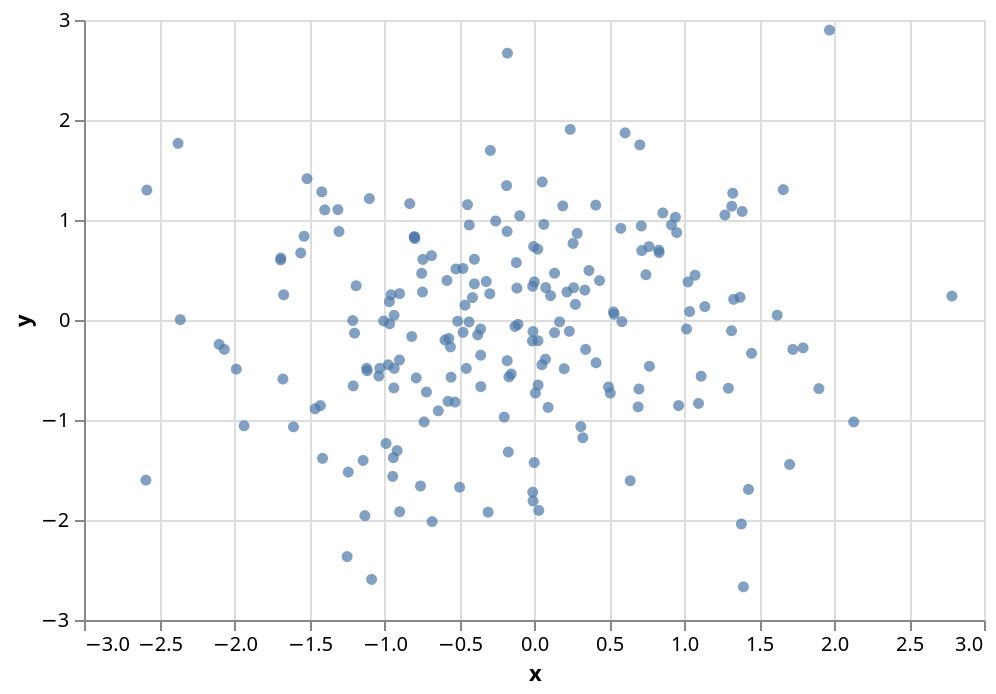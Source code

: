 {"mark": "circle", "encoding": {"x": {"field": "x", "type": "quantitative"}, "y": {"field": "y", "type": "quantitative"}}, "$schema": "https://vega.github.io/schema/vega-lite/v2.json", "width": 450, "height": 300, "selection": {"grid": {"type": "interval", "bind": "scales"}}, "data": {"values": [{"x": 0.7458616846917377, "y": 0.45237668272548137}, {"x": -0.008275767358958018, "y": -1.7219793717284229}, {"x": -1.5328615908175944, "y": 0.8376487545550151}, {"x": 1.7938368300211258, "y": -0.2783939956085675}, {"x": 1.3736357886166535, "y": 0.22721879725930835}, {"x": -0.593463898376648, "y": -0.20053558667379037}, {"x": -0.49582402666522446, "y": -1.6720834319985736}, {"x": -0.8283079275685015, "y": 1.1633562632357224}, {"x": -0.5264212424137495, "y": -0.8209448929429557}, {"x": 0.6415927881238463, "y": -1.60752162597515}, {"x": 0.9640874008714608, "y": -0.8560500831961414}, {"x": -0.9327655773426664, "y": 0.046701538828681076}, {"x": 0.413625545169482, "y": -0.4276705480444129}, {"x": -0.3974103997009133, "y": 0.36169397116831475}, {"x": 1.38276751985674, "y": -2.039851864573957}, {"x": -1.1855571609361986, "y": 0.34225355205367897}, {"x": 1.0167384790804994, "y": -0.09038584428061816}, {"x": -0.4730361014733653, "y": -0.12340395950340914}, {"x": -0.15179353501555712, "y": -0.5399394238313597}, {"x": -1.115715462232199, "y": -0.4832969455654557}, {"x": -1.6889964098434112, "y": 0.6006948082180984}, {"x": 1.450340499806718, "y": -0.33307550627372434}, {"x": -0.7173506335011086, "y": -0.7198747917667365}, {"x": -1.1275033250893551, "y": -1.9566694914702194}, {"x": 0.3256354016615555, "y": -1.1777287025499716}, {"x": -0.01067361858712173, "y": -0.2092850025853967}, {"x": 1.0734405015438622, "y": 0.447762207256417}, {"x": 0.43695801797935147, "y": 0.394293100186777}, {"x": 1.3250714154215817, "y": 1.267537196900513}, {"x": 0.13711787147918614, "y": -0.12673133898597608}, {"x": -0.5802956807510012, "y": 0.3952346913663244}, {"x": -1.687834298320903, "y": 0.6194384364061862}, {"x": -1.4149269745155997, "y": 1.2811018141989943}, {"x": 0.7185960625443667, "y": 0.6940876477357074}, {"x": 0.2012198405848577, "y": -0.4873680686343518}, {"x": -0.4511602054203453, "y": -0.48447269692585504}, {"x": 0.02463336057814217, "y": 0.7083002576317021}, {"x": -0.7435852696045071, "y": 0.27959110135096793}, {"x": -0.7566883967380698, "y": -1.6600540275169682}, {"x": -0.9320128812784938, "y": -0.4835531778522322}, {"x": -1.5550687132056986, "y": 0.6700492490896005}, {"x": -1.5130488844544552, "y": 1.4135178524762515}, {"x": 0.052783217356732984, "y": -0.4479979630600953}, {"x": -0.953074551513361, "y": 0.25243299270384517}, {"x": 0.7054718071341123, "y": 1.7515475477906783}, {"x": 0.26045590364883864, "y": 0.766015777010699}, {"x": -2.0643631741024273, "y": -0.2938809895212759}, {"x": -0.986389704022149, "y": -1.234592725346126}, {"x": -0.2909587898601062, "y": 1.6951771030438925}, {"x": -1.1122066571609803, "y": -0.5070039301666229}, {"x": -0.9378075254889486, "y": -1.3762900174051178}, {"x": -1.2458631856944142, "y": -2.3659939334033786}, {"x": -1.4096933369696123, "y": -1.3831488788155177}, {"x": 0.001318214584400681, "y": -1.4255710024473829}, {"x": -0.9125509805172509, "y": -1.306490077449718}, {"x": -0.31849744379559647, "y": 0.3849894185866044}, {"x": 0.766425089768113, "y": 0.7335249361814105}, {"x": -0.9626323579551362, "y": -0.03807180228443444}, {"x": -0.8152082826734192, "y": -0.16539761623851}, {"x": -0.35524680203063547, "y": -0.3517657177475}, {"x": -0.0024022498741458403, "y": 0.734685353548047}, {"x": 0.5297926413428184, "y": 0.0815680796143159}, {"x": 0.09406162402064498, "y": -0.8737717413396248}, {"x": 0.9165516441711771, "y": 0.9512542889147702}, {"x": 0.2760120008988804, "y": 0.15620890125197587}, {"x": -0.9716142217771034, "y": -0.4481053968169401}, {"x": 1.3959793279462214, "y": -2.6683288538863312}, {"x": -0.6381536197807798, "y": -0.9086444449475269}, {"x": 0.33860630917759643, "y": 0.29888721602919927}, {"x": 1.7257356824246797, "y": -0.2943702999561901}, {"x": -0.9344303466183846, "y": -0.6793631583580215}, {"x": -1.0977705911754134, "y": 1.213913186905019}, {"x": 0.7695535465825707, "y": -0.4625708820231954}, {"x": 0.832155878186111, "y": 0.6985830769472618}, {"x": 1.026893644584594, "y": 0.3806268410785373}, {"x": -1.3075169026311537, "y": 1.1034835780525738}, {"x": -0.473924152379442, "y": 0.5154987092788789}, {"x": -1.6033732325551993, "y": -1.068326826878927}, {"x": 2.131550104138307, "y": -1.0195414226453767}, {"x": -0.17960605763479348, "y": 0.8858672750391721}, {"x": -0.552791689737241, "y": -0.5719218077358409}, {"x": 0.534233424226778, "y": 0.057299680888052235}, {"x": -0.17136940704917067, "y": -1.320247027060218}, {"x": 1.9699155302680649, "y": 2.8987373952282605}, {"x": 0.586034670983953, "y": -0.016751484579719554}, {"x": -0.12662358694821615, "y": -0.06458809582019999}, {"x": -0.35476736073417825, "y": -0.6658043738267485}, {"x": -0.30582672565824204, "y": -1.9216270776484026}, {"x": -0.4328602821539306, "y": -0.019751748662214432}, {"x": 0.9426983780263398, "y": 1.0269193126161897}, {"x": 0.026334216005102967, "y": -0.20732756036215777}, {"x": -0.8971005533292833, "y": -0.4004072927016156}, {"x": -1.034282533176706, "y": -0.5606542899647956}, {"x": -0.7488356376079631, "y": 0.46658467574850926}, {"x": 0.4966504600951741, "y": -0.669825350588801}, {"x": 0.41132115986914813, "y": 1.1484840638085045}, {"x": -0.7852925843077121, "y": -0.5792292320935989}, {"x": 1.704126724940458, "y": -1.4448767695104063}, {"x": -0.17891799320795376, "y": -0.40680719455404285}, {"x": 0.6942285035828185, "y": -0.8689997688041314}, {"x": -0.4434192480504629, "y": 1.1530052622472786}, {"x": 0.9512368378364499, "y": 0.8745087222005591}, {"x": 0.1103371766093293, "y": 0.2433644753586656}, {"x": -0.9417584252274964, "y": -1.5640401983961196}, {"x": -1.1963812372878164, "y": -0.1313534033633512}, {"x": -2.5812401636940905, "y": 1.2995094026246305}, {"x": 0.1704455172502627, "y": -0.018781558886760082}, {"x": -1.1391549941746733, "y": -1.4045718627374244}, {"x": -0.3751539350306729, "y": -0.148788674674324}, {"x": -0.006931321585983962, "y": -0.11535793926437114}, {"x": 1.6210858500356595, "y": 0.04772155076888559}, {"x": 1.1388371970076279, "y": 0.1342452306708887}, {"x": -1.459182781127591, "y": -0.8875941355481398}, {"x": -0.6793388138287886, "y": -2.0161496028823107}, {"x": 1.114261043527752, "y": -0.5618925282954821}, {"x": 1.330875332631035, "y": 0.20668313744592387}, {"x": -0.7409184905038442, "y": 0.6057102322073459}, {"x": 0.009696478120702599, "y": -0.7300344816586001}, {"x": 0.8342041865290752, "y": 0.6742645978594307}, {"x": -0.3973496192927137, "y": 0.6073395339353803}, {"x": 0.136969620489862, "y": 0.46818712303848264}, {"x": -0.43173441891918846, "y": 0.9500790319538485}, {"x": -0.09536607918331005, "y": 1.0429736417426259}, {"x": 0.19183239086461243, "y": 1.1408865697382544}, {"x": 0.34423022551572235, "y": -0.29419842750390524}, {"x": 1.8994962847520125, "y": -0.6861979592395594}, {"x": -0.5205082685525441, "y": 0.5097987313097201}, {"x": -0.11789248403564971, "y": 0.5736752925473371}, {"x": -2.373045534976889, "y": 1.7660839404444886}, {"x": 0.2414449911741399, "y": 1.9060041475675296}, {"x": -1.2084865183368931, "y": -0.00513445020995741}, {"x": -1.3949440160630966, "y": 1.1007948101060692}, {"x": 0.2192917477246718, "y": 0.2803821282819254}, {"x": 0.23547060984721932, "y": -0.11291584870272782}, {"x": -2.099026096589926, "y": -0.24394747098128203}, {"x": 1.429971847641377, "y": -1.6942433255892348}, {"x": -0.16718119651147692, "y": -0.5687633204048642}, {"x": -0.5571835147650458, "y": -0.2687702954665964}, {"x": -1.2051973517799197, "y": -0.6588713848146917}, {"x": 0.5086992896387382, "y": -0.731152115526801}, {"x": -1.3000621696116395, "y": 0.8851172189984675}, {"x": -0.11399414984102936, "y": 0.31889750664677363}, {"x": -0.17703594915427312, "y": 2.6682095757873374}, {"x": 0.0023973878317383, "y": 0.3814544261642008}, {"x": -1.0023232019492523, "y": -0.009628247157336503}, {"x": 0.7153090970344521, "y": 0.9404170232206863}, {"x": -1.9846949604312447, "y": -0.4912815212729215}, {"x": -0.5089027781284272, "y": -0.01213137243077712}, {"x": 0.2879331744108548, "y": 0.8657192313511776}, {"x": 0.027160206423069856, "y": -0.6501425065218341}, {"x": -0.5682323838586106, "y": -0.18461326828172384}, {"x": 1.3875037213143653, "y": 1.0856068691158962}, {"x": -1.082460694745092, "y": -2.594031206702648}, {"x": 1.096751530192797, "y": -0.834467533993561}, {"x": 0.5789040093130631, "y": 0.916507620816802}, {"x": 0.3662982133064996, "y": 0.49493094721277986}, {"x": -0.7963595661876545, "y": 0.8327835494050767}, {"x": -1.2383791798361135, "y": -1.5209486911399777}, {"x": 0.03194243757951616, "y": -1.9042437964829584}, {"x": -0.6835583936530862, "y": 0.6435003929390734}, {"x": 1.0378634212969498, "y": 0.08406010022372302}, {"x": 1.2958293635836564, "y": -0.6824896632779989}, {"x": 1.3168190619439453, "y": -0.1076180387038479}, {"x": -0.18267476778650021, "y": 1.3438241144609726}, {"x": -2.3579503017881365, "y": 0.0031847110122119257}, {"x": -0.895772706107613, "y": -1.9171528662333044}, {"x": -0.41035599715792637, "y": 0.22415139964449235}, {"x": -0.5732723479171238, "y": -0.8134502133250118}, {"x": -0.46004199450246325, "y": 0.14818246439167046}, {"x": 0.2642773844475699, "y": 0.32247009087513684}, {"x": 0.07808489016650516, "y": 0.3242798609942705}, {"x": 0.076178442073295, "y": -0.39190994164711085}, {"x": -1.4243525850595826, "y": -0.8560351487745453}, {"x": -0.19885420444580124, "y": -0.9709995883055669}, {"x": 1.6618500675787056, "y": 1.3037913228047155}, {"x": 0.6994874805565853, "y": -0.6898405846831713}, {"x": -0.9641609094662534, "y": 0.18316330941286219}, {"x": 0.3120910492958796, "y": -1.066150828575329}, {"x": -2.5872342828585375, "y": -1.6016358020963926}, {"x": -0.009036836403398661, "y": 0.33706540304273314}, {"x": -0.7328259603174092, "y": -1.0186351586355658}, {"x": -1.6689222653978046, "y": 0.25214837445587995}, {"x": 0.8588537393697744, "y": 1.0704650989053865}, {"x": -0.8960520944242454, "y": 0.263713325512346}, {"x": -1.0280527327471085, "y": -0.48315958540078474}, {"x": -1.9330294144539935, "y": -1.0577356637156126}, {"x": -0.7988080040660107, "y": 0.8297913626176904}, {"x": 0.6075216642896687, "y": 1.8710985626343077}, {"x": -0.29443259467975197, "y": 0.2624253099176125}, {"x": 1.318351230828744, "y": 1.137647878854862}, {"x": 0.06538912447100963, "y": 0.956373552432813}, {"x": 2.7861922277614477, "y": 0.23921507109915677}, {"x": -0.006432495964175203, "y": -1.8095336508055833}, {"x": -0.25532515712274195, "y": 0.9900650434094035}, {"x": -0.7940636112401133, "y": 0.8136718209102094}, {"x": -1.6739377883765998, "y": -0.5903260550673126}, {"x": -0.3560157437967688, "y": -0.0896201008718479}, {"x": -0.10681026151102553, "y": -0.04375001911816771}, {"x": 1.2728710878384317, "y": 1.0504132161482898}, {"x": 0.05450445380530257, "y": 1.3807705167007194}]}}